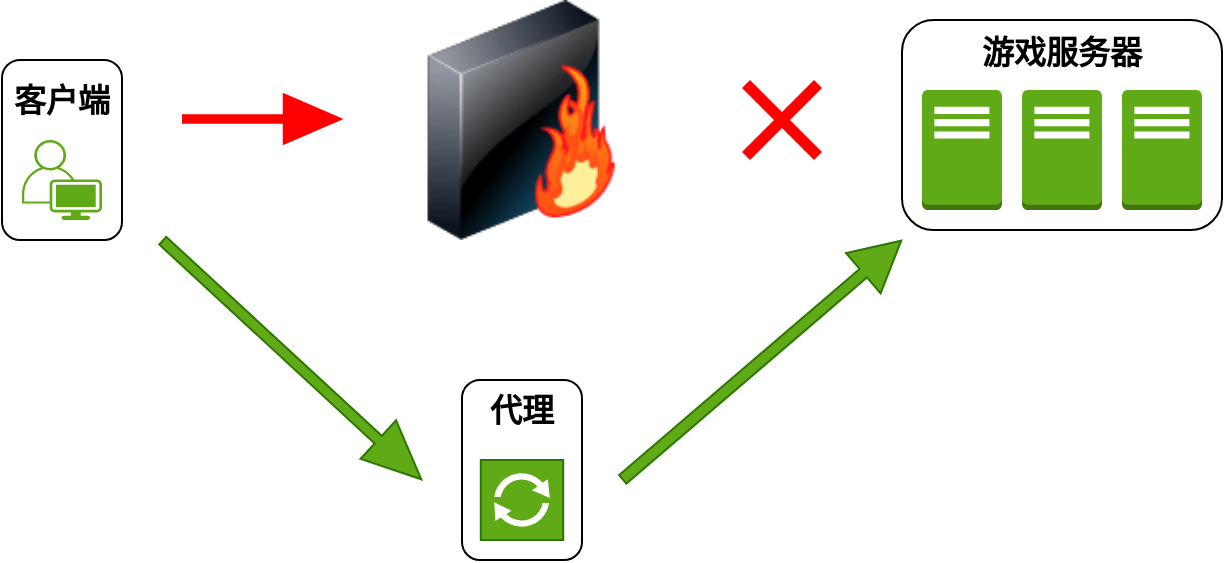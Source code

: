 <mxfile version="21.2.8" type="device">
  <diagram name="第 1 页" id="hZHNZMP5M_iRD0ooPnMY">
    <mxGraphModel dx="1436" dy="656" grid="1" gridSize="10" guides="1" tooltips="1" connect="1" arrows="1" fold="1" page="0" pageScale="1" pageWidth="827" pageHeight="1169" math="0" shadow="0">
      <root>
        <mxCell id="0" />
        <mxCell id="1" parent="0" />
        <mxCell id="79xmyjlI_PicTbrm3W9D-1" value="" style="image;html=1;image=img/lib/clip_art/networking/Firewall-page1_128x128.png;fontSize=16;" parent="1" vertex="1">
          <mxGeometry x="30" width="120" height="120" as="geometry" />
        </mxCell>
        <mxCell id="79xmyjlI_PicTbrm3W9D-19" value="" style="shape=flexArrow;endArrow=classic;html=1;rounded=0;fontSize=12;startSize=8;endSize=9.207;curved=1;fillColor=#ff0000;strokeColor=#ff0000;width=3.678;" parent="1" edge="1">
          <mxGeometry width="50" height="50" relative="1" as="geometry">
            <mxPoint x="-80" y="59.5" as="sourcePoint" />
            <mxPoint y="59.5" as="targetPoint" />
          </mxGeometry>
        </mxCell>
        <mxCell id="79xmyjlI_PicTbrm3W9D-21" value="" style="shape=mxgraph.mockup.markup.redX;fillColor=#ff0000;html=1;shadow=0;whiteSpace=wrap;strokeColor=none;fontSize=16;" parent="1" vertex="1">
          <mxGeometry x="200" y="40" width="40" height="40" as="geometry" />
        </mxCell>
        <mxCell id="79xmyjlI_PicTbrm3W9D-22" value="" style="shape=flexArrow;endArrow=classic;html=1;rounded=0;fontSize=12;startSize=8;endSize=9.42;curved=1;fillColor=#60a917;strokeColor=#2D7600;width=5.2;" parent="1" edge="1">
          <mxGeometry width="50" height="50" relative="1" as="geometry">
            <mxPoint x="-90" y="120" as="sourcePoint" />
            <mxPoint x="40" y="240" as="targetPoint" />
          </mxGeometry>
        </mxCell>
        <mxCell id="79xmyjlI_PicTbrm3W9D-26" value="" style="shape=flexArrow;endArrow=classic;html=1;rounded=0;fontSize=12;startSize=8;endSize=8;curved=1;fillColor=#60a917;strokeColor=#2D7600;width=5.6;" parent="1" edge="1">
          <mxGeometry width="50" height="50" relative="1" as="geometry">
            <mxPoint x="140" y="240" as="sourcePoint" />
            <mxPoint x="280" y="120" as="targetPoint" />
          </mxGeometry>
        </mxCell>
        <mxCell id="79xmyjlI_PicTbrm3W9D-28" value="" style="group" parent="1" vertex="1" connectable="0">
          <mxGeometry x="60" y="190" width="60" height="90" as="geometry" />
        </mxCell>
        <mxCell id="79xmyjlI_PicTbrm3W9D-23" value="" style="rounded=1;whiteSpace=wrap;html=1;fontSize=16;fontStyle=1;container=0;" parent="79xmyjlI_PicTbrm3W9D-28" vertex="1">
          <mxGeometry width="60" height="90" as="geometry" />
        </mxCell>
        <mxCell id="79xmyjlI_PicTbrm3W9D-6" value="" style="pointerEvents=1;shadow=0;dashed=0;html=1;strokeColor=#2D7600;fillColor=#60a917;labelPosition=center;verticalLabelPosition=bottom;verticalAlign=top;align=center;outlineConnect=0;shape=mxgraph.veeam.2d.proxy;fontSize=16;fontStyle=1;container=0;fontColor=#ffffff;" parent="79xmyjlI_PicTbrm3W9D-28" vertex="1">
          <mxGeometry x="9.4" y="40" width="41.2" height="40" as="geometry" />
        </mxCell>
        <mxCell id="79xmyjlI_PicTbrm3W9D-24" value="代理" style="text;html=1;strokeColor=none;fillColor=none;align=center;verticalAlign=middle;whiteSpace=wrap;rounded=0;fontSize=16;fontStyle=1;container=0;" parent="79xmyjlI_PicTbrm3W9D-28" vertex="1">
          <mxGeometry width="60" height="30" as="geometry" />
        </mxCell>
        <mxCell id="79xmyjlI_PicTbrm3W9D-31" style="edgeStyle=none;curved=1;rounded=0;orthogonalLoop=1;jettySize=auto;html=1;exitX=0.5;exitY=1;exitDx=0;exitDy=0;fontSize=12;startSize=8;endSize=8;" parent="79xmyjlI_PicTbrm3W9D-28" source="79xmyjlI_PicTbrm3W9D-24" target="79xmyjlI_PicTbrm3W9D-24" edge="1">
          <mxGeometry relative="1" as="geometry" />
        </mxCell>
        <mxCell id="79xmyjlI_PicTbrm3W9D-29" value="" style="group" parent="1" vertex="1" connectable="0">
          <mxGeometry x="-170" y="30" width="60" height="90" as="geometry" />
        </mxCell>
        <mxCell id="79xmyjlI_PicTbrm3W9D-10" value="" style="rounded=1;whiteSpace=wrap;html=1;fontSize=16;container=0;" parent="79xmyjlI_PicTbrm3W9D-29" vertex="1">
          <mxGeometry width="60" height="90" as="geometry" />
        </mxCell>
        <mxCell id="79xmyjlI_PicTbrm3W9D-2" value="" style="points=[[0.35,0,0],[0.98,0.51,0],[1,0.71,0],[0.67,1,0],[0,0.795,0],[0,0.65,0]];verticalLabelPosition=bottom;sketch=0;html=1;verticalAlign=top;aspect=fixed;align=center;pointerEvents=1;shape=mxgraph.cisco19.user;fillColor=#60a917;strokeColor=#2D7600;fontSize=16;container=0;fontColor=#ffffff;" parent="79xmyjlI_PicTbrm3W9D-29" vertex="1">
          <mxGeometry x="10" y="40" width="40" height="40" as="geometry" />
        </mxCell>
        <mxCell id="79xmyjlI_PicTbrm3W9D-11" value="客户端" style="text;html=1;strokeColor=none;fillColor=none;align=center;verticalAlign=middle;whiteSpace=wrap;rounded=0;fontSize=16;fontStyle=1;container=0;" parent="79xmyjlI_PicTbrm3W9D-29" vertex="1">
          <mxGeometry y="5" width="60" height="30" as="geometry" />
        </mxCell>
        <mxCell id="bWcC2ti_NFKoL9Bu68CS-1" value="" style="group" vertex="1" connectable="0" parent="1">
          <mxGeometry x="280" y="10" width="160" height="105" as="geometry" />
        </mxCell>
        <mxCell id="79xmyjlI_PicTbrm3W9D-7" value="游戏服务器" style="rounded=1;whiteSpace=wrap;html=1;fontSize=16;verticalAlign=top;fontStyle=1;container=0;" parent="bWcC2ti_NFKoL9Bu68CS-1" vertex="1">
          <mxGeometry width="160" height="105" as="geometry" />
        </mxCell>
        <mxCell id="79xmyjlI_PicTbrm3W9D-3" value="" style="outlineConnect=0;dashed=0;verticalLabelPosition=bottom;verticalAlign=top;align=center;html=1;shape=mxgraph.aws3.traditional_server;fillColor=#60a917;fontSize=16;container=0;strokeColor=#2D7600;fontColor=#ffffff;" parent="bWcC2ti_NFKoL9Bu68CS-1" vertex="1">
          <mxGeometry x="10" y="35" width="40" height="60" as="geometry" />
        </mxCell>
        <mxCell id="79xmyjlI_PicTbrm3W9D-8" value="" style="outlineConnect=0;dashed=0;verticalLabelPosition=bottom;verticalAlign=top;align=center;html=1;shape=mxgraph.aws3.traditional_server;fillColor=#60a917;fontSize=16;container=0;strokeColor=#2D7600;fontColor=#ffffff;" parent="bWcC2ti_NFKoL9Bu68CS-1" vertex="1">
          <mxGeometry x="60" y="35" width="40" height="60" as="geometry" />
        </mxCell>
        <mxCell id="79xmyjlI_PicTbrm3W9D-9" value="" style="outlineConnect=0;dashed=0;verticalLabelPosition=bottom;verticalAlign=top;align=center;html=1;shape=mxgraph.aws3.traditional_server;fillColor=#60a917;fontSize=16;container=0;strokeColor=#2D7600;fontColor=#ffffff;" parent="bWcC2ti_NFKoL9Bu68CS-1" vertex="1">
          <mxGeometry x="110" y="35" width="40" height="60" as="geometry" />
        </mxCell>
      </root>
    </mxGraphModel>
  </diagram>
</mxfile>
